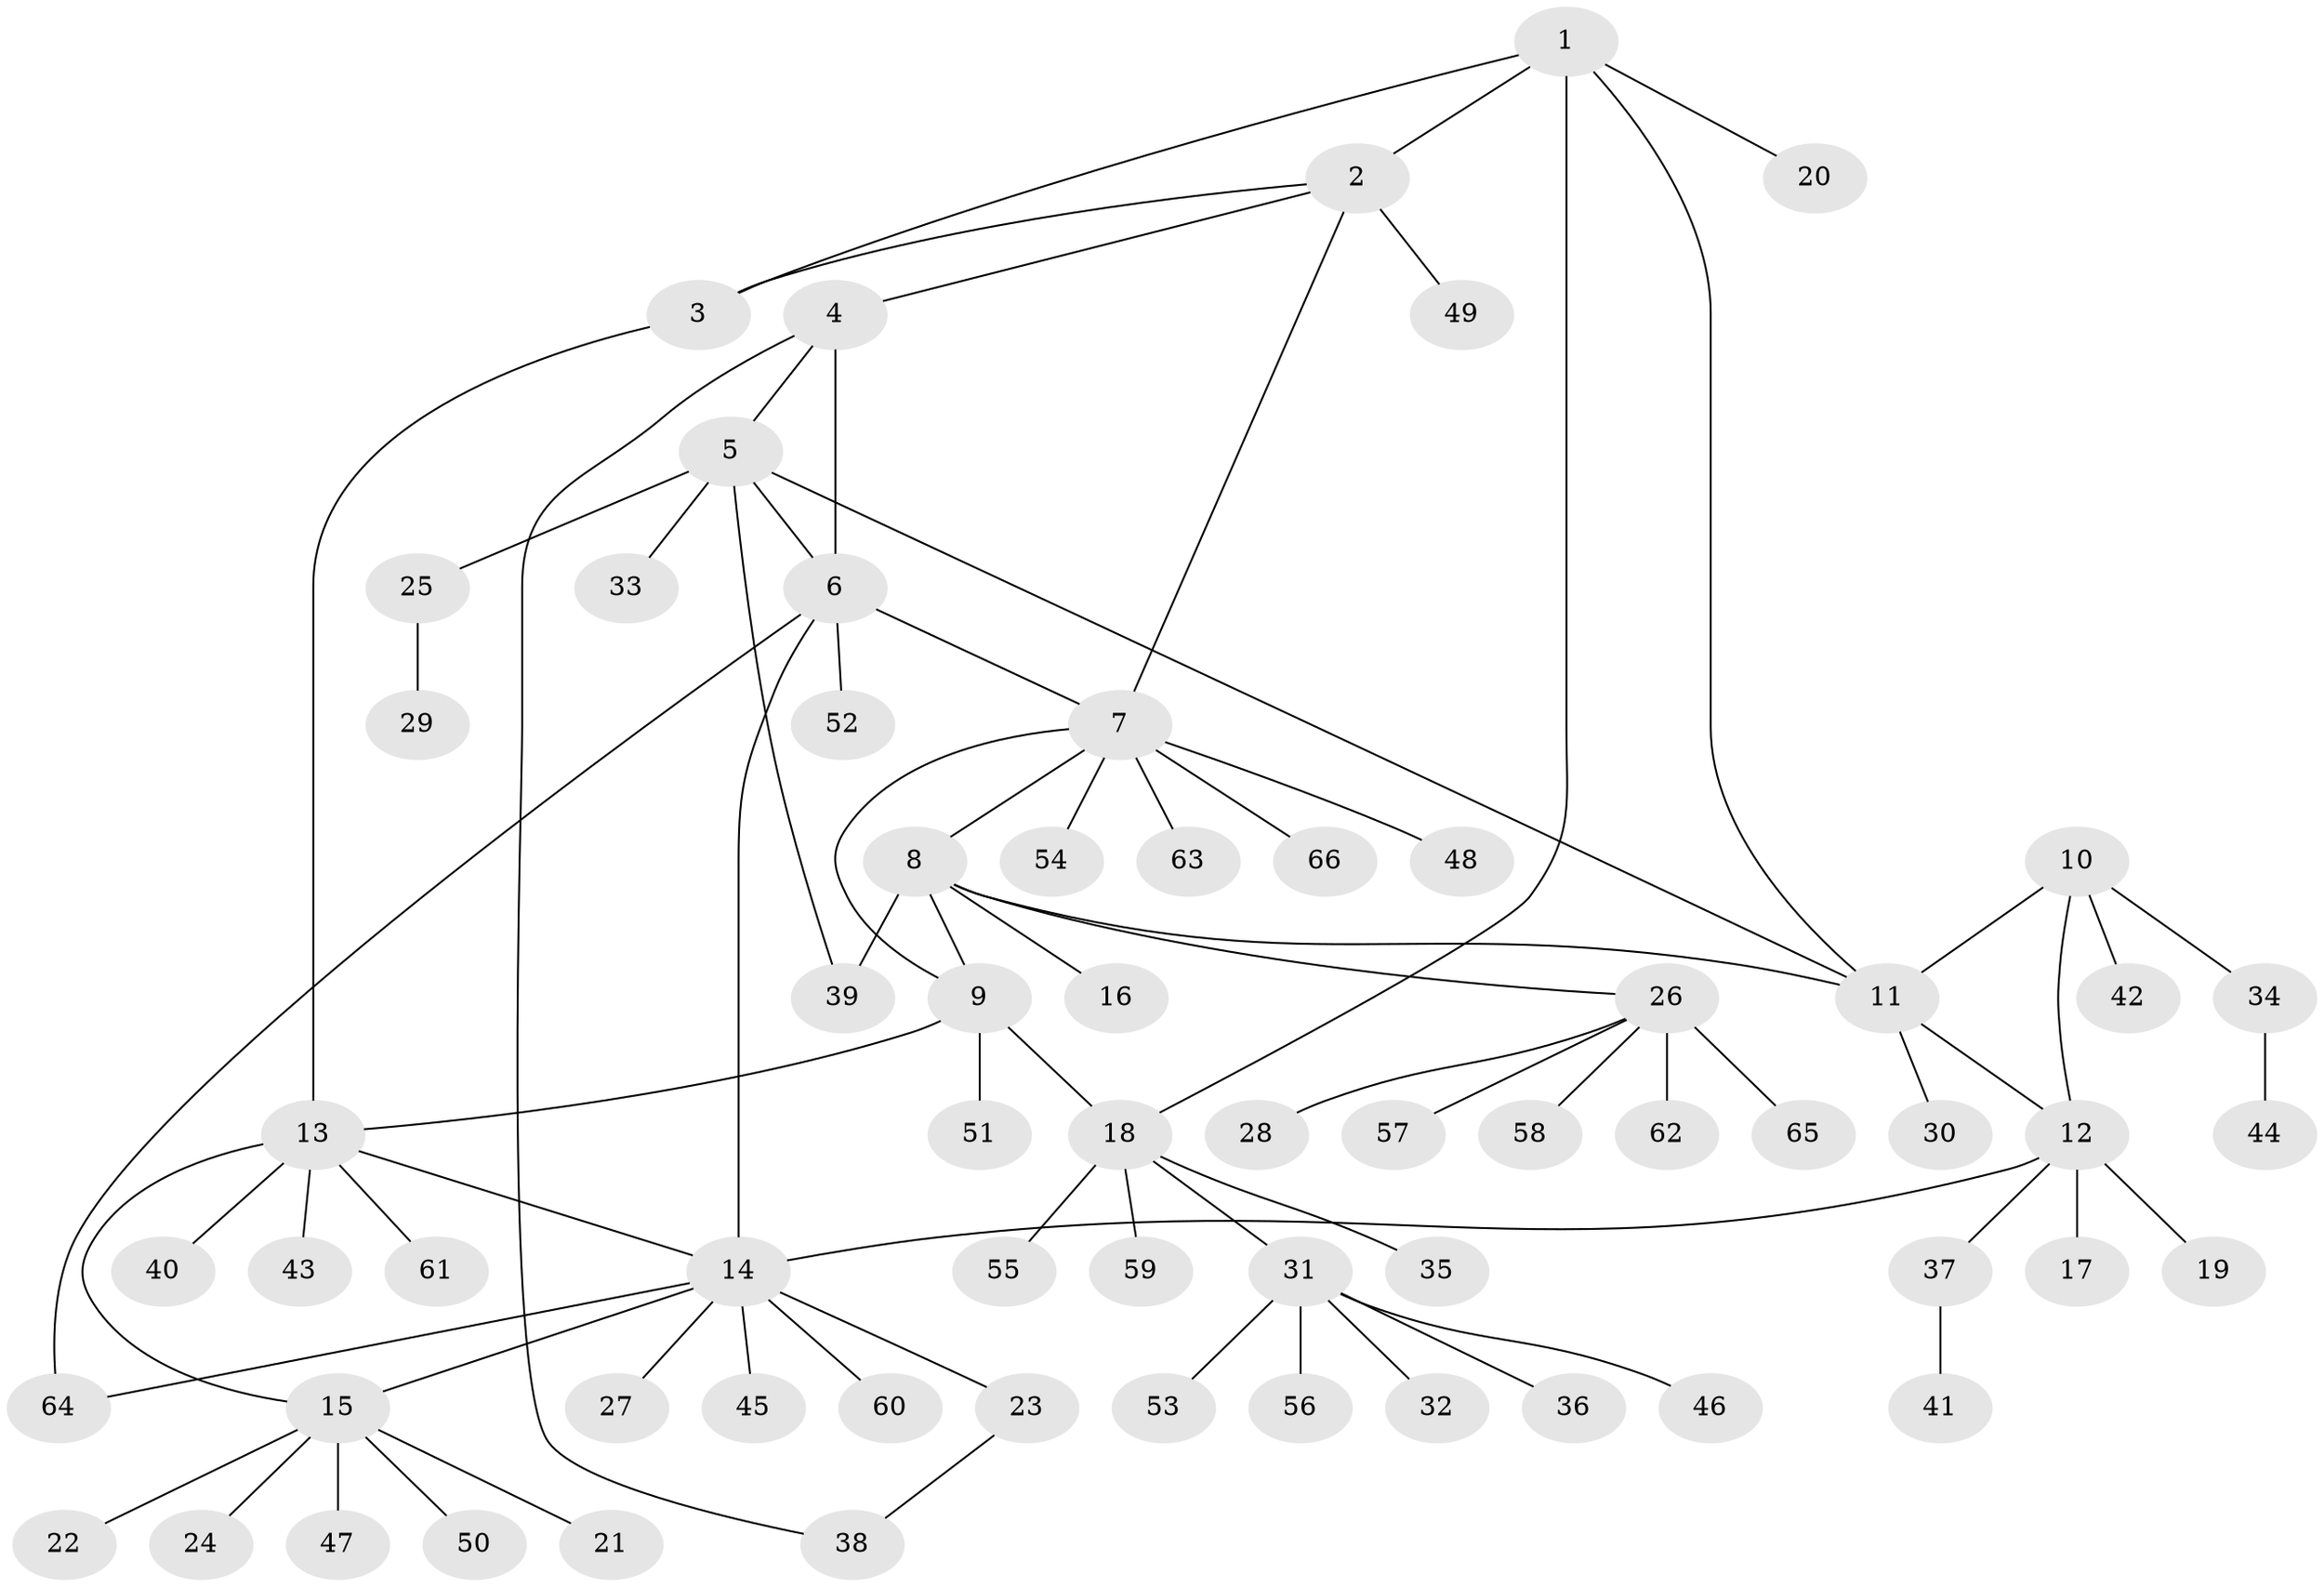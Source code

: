// Generated by graph-tools (version 1.1) at 2025/26/03/09/25 03:26:43]
// undirected, 66 vertices, 80 edges
graph export_dot {
graph [start="1"]
  node [color=gray90,style=filled];
  1;
  2;
  3;
  4;
  5;
  6;
  7;
  8;
  9;
  10;
  11;
  12;
  13;
  14;
  15;
  16;
  17;
  18;
  19;
  20;
  21;
  22;
  23;
  24;
  25;
  26;
  27;
  28;
  29;
  30;
  31;
  32;
  33;
  34;
  35;
  36;
  37;
  38;
  39;
  40;
  41;
  42;
  43;
  44;
  45;
  46;
  47;
  48;
  49;
  50;
  51;
  52;
  53;
  54;
  55;
  56;
  57;
  58;
  59;
  60;
  61;
  62;
  63;
  64;
  65;
  66;
  1 -- 2;
  1 -- 3;
  1 -- 11;
  1 -- 18;
  1 -- 20;
  2 -- 3;
  2 -- 4;
  2 -- 7;
  2 -- 49;
  3 -- 13;
  4 -- 5;
  4 -- 6;
  4 -- 38;
  5 -- 6;
  5 -- 11;
  5 -- 25;
  5 -- 33;
  5 -- 39;
  6 -- 7;
  6 -- 14;
  6 -- 52;
  6 -- 64;
  7 -- 8;
  7 -- 9;
  7 -- 48;
  7 -- 54;
  7 -- 63;
  7 -- 66;
  8 -- 9;
  8 -- 11;
  8 -- 16;
  8 -- 26;
  8 -- 39;
  9 -- 13;
  9 -- 18;
  9 -- 51;
  10 -- 11;
  10 -- 12;
  10 -- 34;
  10 -- 42;
  11 -- 12;
  11 -- 30;
  12 -- 14;
  12 -- 17;
  12 -- 19;
  12 -- 37;
  13 -- 14;
  13 -- 15;
  13 -- 40;
  13 -- 43;
  13 -- 61;
  14 -- 15;
  14 -- 23;
  14 -- 27;
  14 -- 45;
  14 -- 60;
  14 -- 64;
  15 -- 21;
  15 -- 22;
  15 -- 24;
  15 -- 47;
  15 -- 50;
  18 -- 31;
  18 -- 35;
  18 -- 55;
  18 -- 59;
  23 -- 38;
  25 -- 29;
  26 -- 28;
  26 -- 57;
  26 -- 58;
  26 -- 62;
  26 -- 65;
  31 -- 32;
  31 -- 36;
  31 -- 46;
  31 -- 53;
  31 -- 56;
  34 -- 44;
  37 -- 41;
}
